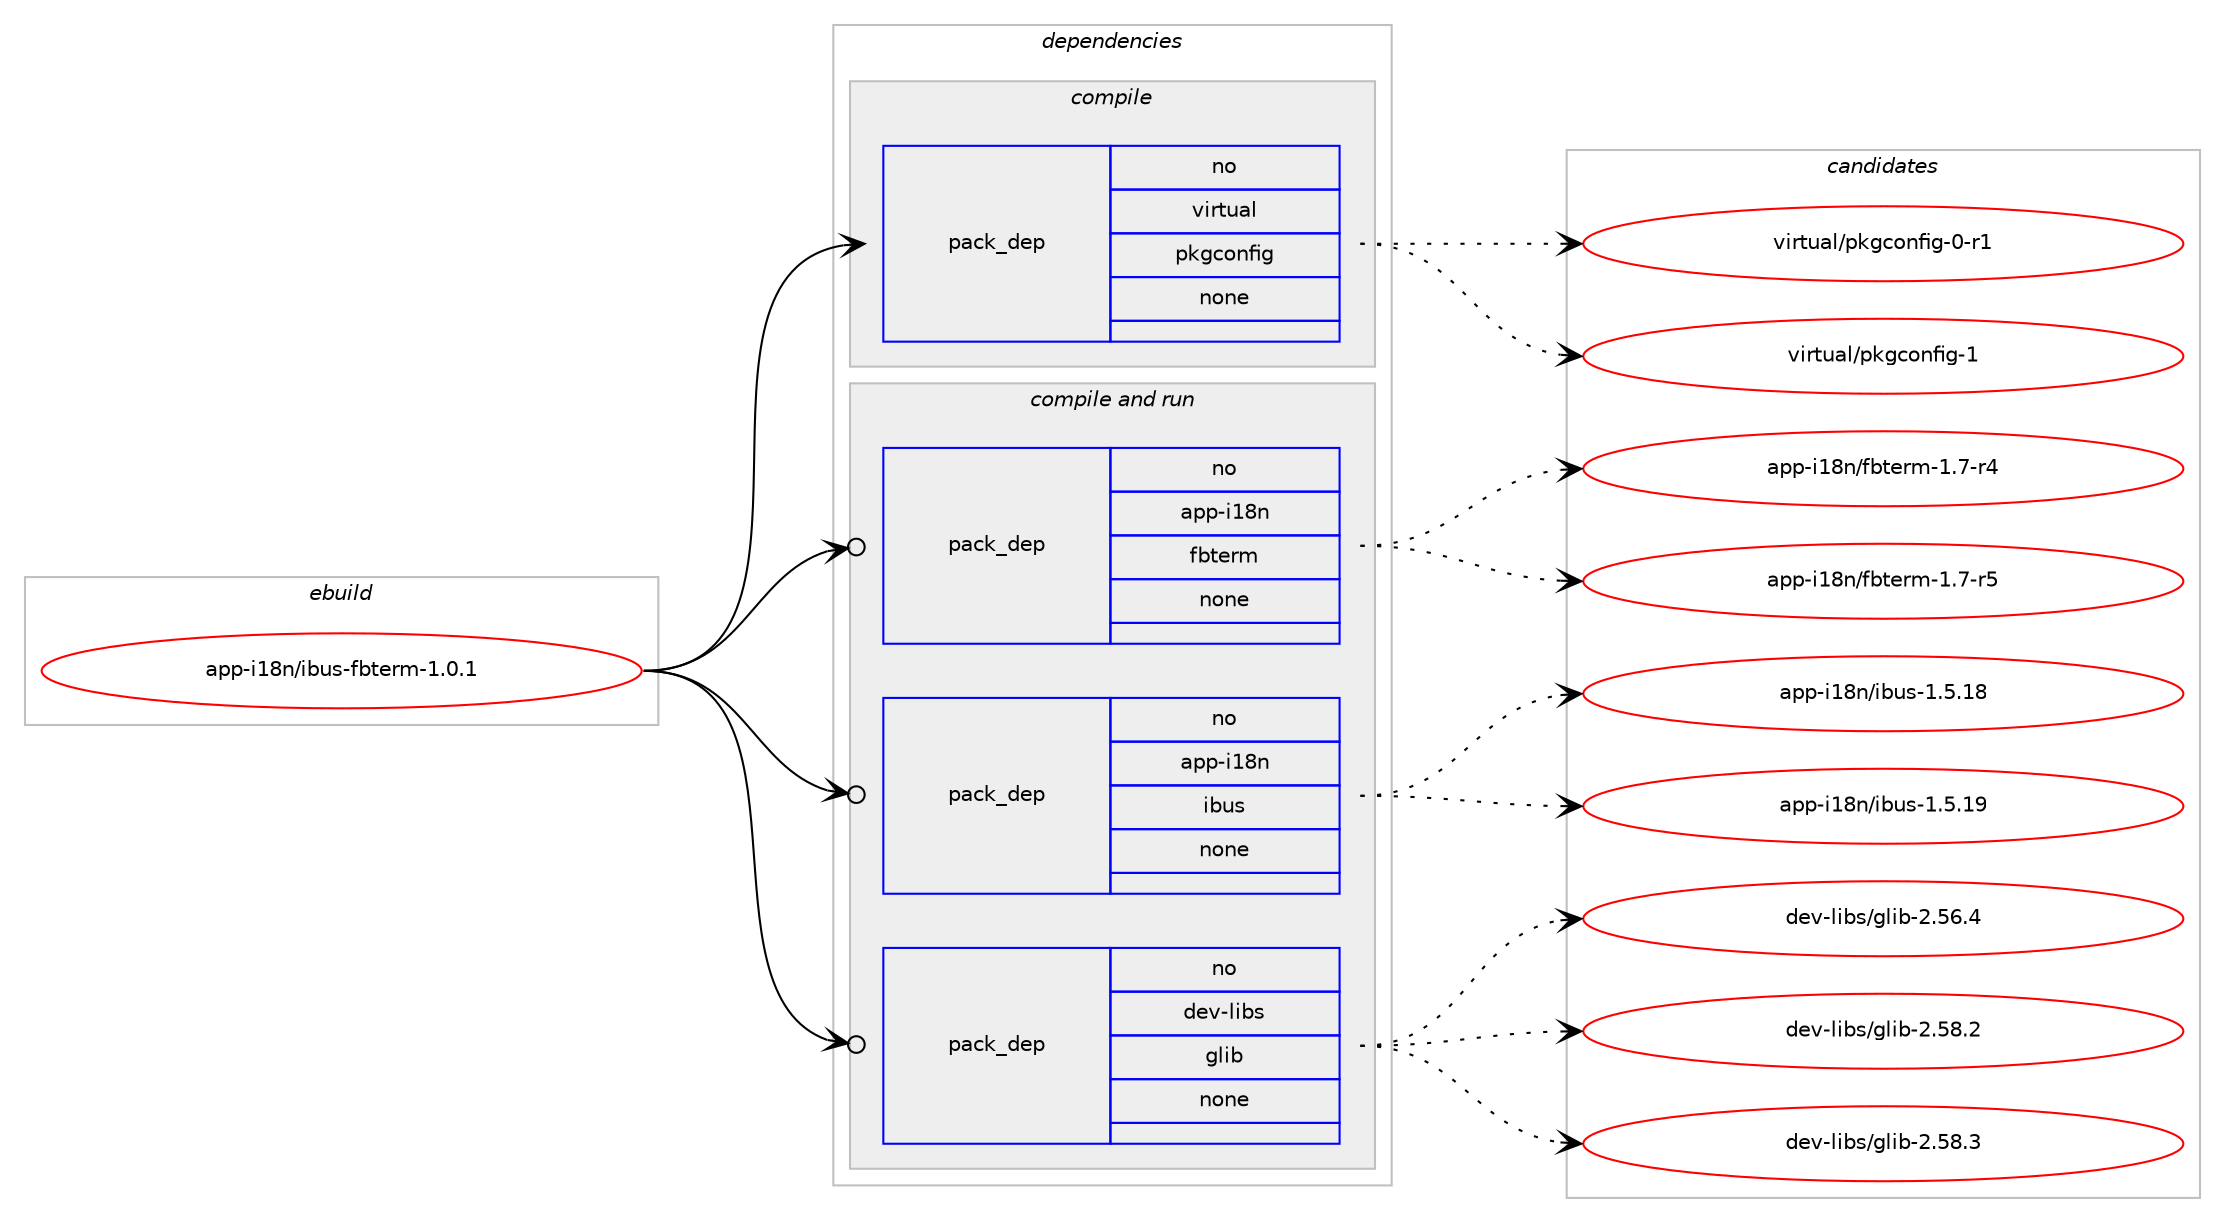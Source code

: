 digraph prolog {

# *************
# Graph options
# *************

newrank=true;
concentrate=true;
compound=true;
graph [rankdir=LR,fontname=Helvetica,fontsize=10,ranksep=1.5];#, ranksep=2.5, nodesep=0.2];
edge  [arrowhead=vee];
node  [fontname=Helvetica,fontsize=10];

# **********
# The ebuild
# **********

subgraph cluster_leftcol {
color=gray;
rank=same;
label=<<i>ebuild</i>>;
id [label="app-i18n/ibus-fbterm-1.0.1", color=red, width=4, href="../app-i18n/ibus-fbterm-1.0.1.svg"];
}

# ****************
# The dependencies
# ****************

subgraph cluster_midcol {
color=gray;
label=<<i>dependencies</i>>;
subgraph cluster_compile {
fillcolor="#eeeeee";
style=filled;
label=<<i>compile</i>>;
subgraph pack922278 {
dependency1294961 [label=<<TABLE BORDER="0" CELLBORDER="1" CELLSPACING="0" CELLPADDING="4" WIDTH="220"><TR><TD ROWSPAN="6" CELLPADDING="30">pack_dep</TD></TR><TR><TD WIDTH="110">no</TD></TR><TR><TD>virtual</TD></TR><TR><TD>pkgconfig</TD></TR><TR><TD>none</TD></TR><TR><TD></TD></TR></TABLE>>, shape=none, color=blue];
}
id:e -> dependency1294961:w [weight=20,style="solid",arrowhead="vee"];
}
subgraph cluster_compileandrun {
fillcolor="#eeeeee";
style=filled;
label=<<i>compile and run</i>>;
subgraph pack922279 {
dependency1294962 [label=<<TABLE BORDER="0" CELLBORDER="1" CELLSPACING="0" CELLPADDING="4" WIDTH="220"><TR><TD ROWSPAN="6" CELLPADDING="30">pack_dep</TD></TR><TR><TD WIDTH="110">no</TD></TR><TR><TD>app-i18n</TD></TR><TR><TD>fbterm</TD></TR><TR><TD>none</TD></TR><TR><TD></TD></TR></TABLE>>, shape=none, color=blue];
}
id:e -> dependency1294962:w [weight=20,style="solid",arrowhead="odotvee"];
subgraph pack922280 {
dependency1294963 [label=<<TABLE BORDER="0" CELLBORDER="1" CELLSPACING="0" CELLPADDING="4" WIDTH="220"><TR><TD ROWSPAN="6" CELLPADDING="30">pack_dep</TD></TR><TR><TD WIDTH="110">no</TD></TR><TR><TD>app-i18n</TD></TR><TR><TD>ibus</TD></TR><TR><TD>none</TD></TR><TR><TD></TD></TR></TABLE>>, shape=none, color=blue];
}
id:e -> dependency1294963:w [weight=20,style="solid",arrowhead="odotvee"];
subgraph pack922281 {
dependency1294964 [label=<<TABLE BORDER="0" CELLBORDER="1" CELLSPACING="0" CELLPADDING="4" WIDTH="220"><TR><TD ROWSPAN="6" CELLPADDING="30">pack_dep</TD></TR><TR><TD WIDTH="110">no</TD></TR><TR><TD>dev-libs</TD></TR><TR><TD>glib</TD></TR><TR><TD>none</TD></TR><TR><TD></TD></TR></TABLE>>, shape=none, color=blue];
}
id:e -> dependency1294964:w [weight=20,style="solid",arrowhead="odotvee"];
}
subgraph cluster_run {
fillcolor="#eeeeee";
style=filled;
label=<<i>run</i>>;
}
}

# **************
# The candidates
# **************

subgraph cluster_choices {
rank=same;
color=gray;
label=<<i>candidates</i>>;

subgraph choice922278 {
color=black;
nodesep=1;
choice11810511411611797108471121071039911111010210510345484511449 [label="virtual/pkgconfig-0-r1", color=red, width=4,href="../virtual/pkgconfig-0-r1.svg"];
choice1181051141161179710847112107103991111101021051034549 [label="virtual/pkgconfig-1", color=red, width=4,href="../virtual/pkgconfig-1.svg"];
dependency1294961:e -> choice11810511411611797108471121071039911111010210510345484511449:w [style=dotted,weight="100"];
dependency1294961:e -> choice1181051141161179710847112107103991111101021051034549:w [style=dotted,weight="100"];
}
subgraph choice922279 {
color=black;
nodesep=1;
choice971121124510549561104710298116101114109454946554511452 [label="app-i18n/fbterm-1.7-r4", color=red, width=4,href="../app-i18n/fbterm-1.7-r4.svg"];
choice971121124510549561104710298116101114109454946554511453 [label="app-i18n/fbterm-1.7-r5", color=red, width=4,href="../app-i18n/fbterm-1.7-r5.svg"];
dependency1294962:e -> choice971121124510549561104710298116101114109454946554511452:w [style=dotted,weight="100"];
dependency1294962:e -> choice971121124510549561104710298116101114109454946554511453:w [style=dotted,weight="100"];
}
subgraph choice922280 {
color=black;
nodesep=1;
choice97112112451054956110471059811711545494653464956 [label="app-i18n/ibus-1.5.18", color=red, width=4,href="../app-i18n/ibus-1.5.18.svg"];
choice97112112451054956110471059811711545494653464957 [label="app-i18n/ibus-1.5.19", color=red, width=4,href="../app-i18n/ibus-1.5.19.svg"];
dependency1294963:e -> choice97112112451054956110471059811711545494653464956:w [style=dotted,weight="100"];
dependency1294963:e -> choice97112112451054956110471059811711545494653464957:w [style=dotted,weight="100"];
}
subgraph choice922281 {
color=black;
nodesep=1;
choice1001011184510810598115471031081059845504653544652 [label="dev-libs/glib-2.56.4", color=red, width=4,href="../dev-libs/glib-2.56.4.svg"];
choice1001011184510810598115471031081059845504653564650 [label="dev-libs/glib-2.58.2", color=red, width=4,href="../dev-libs/glib-2.58.2.svg"];
choice1001011184510810598115471031081059845504653564651 [label="dev-libs/glib-2.58.3", color=red, width=4,href="../dev-libs/glib-2.58.3.svg"];
dependency1294964:e -> choice1001011184510810598115471031081059845504653544652:w [style=dotted,weight="100"];
dependency1294964:e -> choice1001011184510810598115471031081059845504653564650:w [style=dotted,weight="100"];
dependency1294964:e -> choice1001011184510810598115471031081059845504653564651:w [style=dotted,weight="100"];
}
}

}
